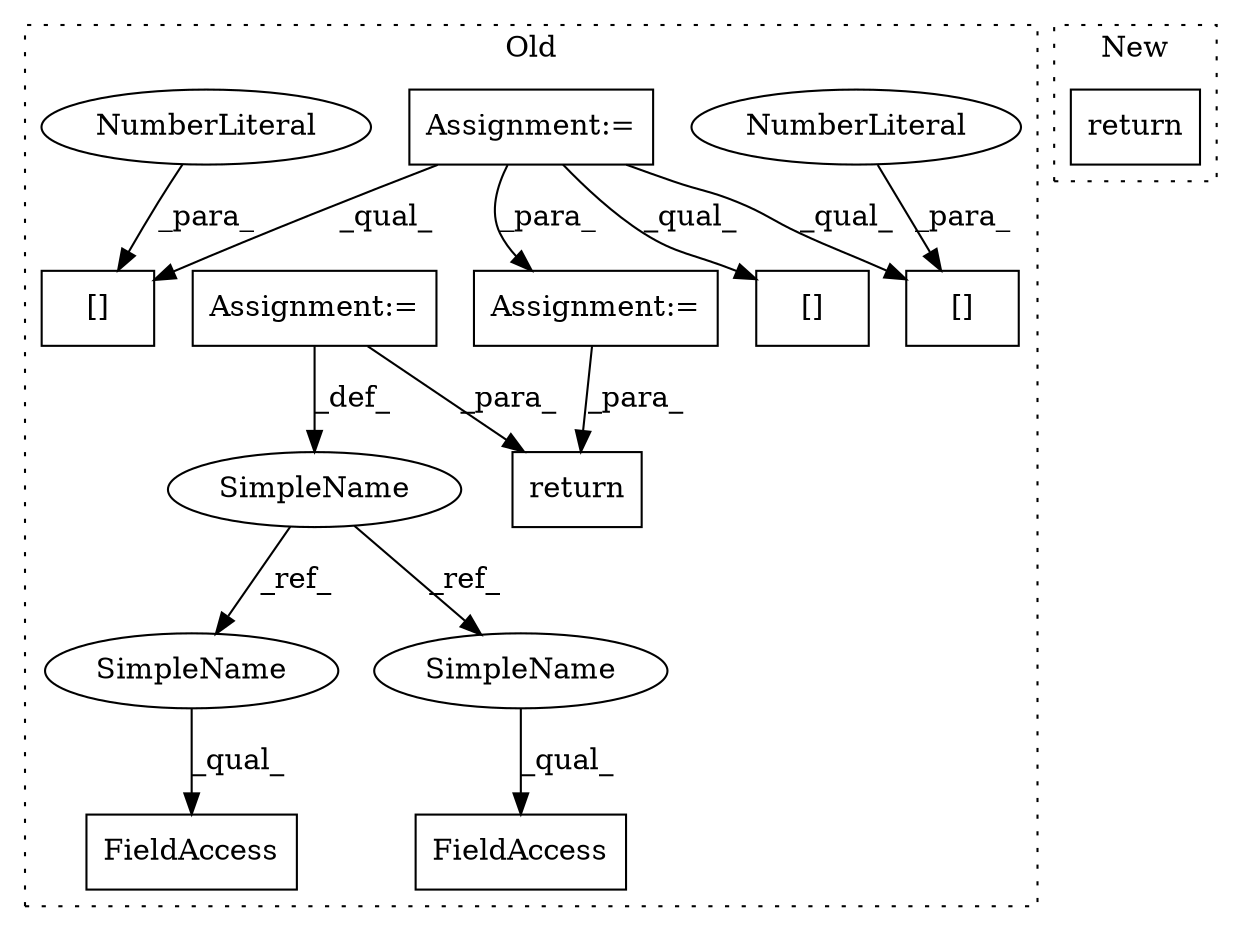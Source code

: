 digraph G {
subgraph cluster0 {
1 [label="[]" a="2" s="881,886" l="4,1" shape="box"];
3 [label="Assignment:=" a="7" s="702" l="1" shape="box"];
4 [label="return" a="41" s="906" l="7" shape="box"];
5 [label="Assignment:=" a="7" s="677" l="4" shape="box"];
6 [label="Assignment:=" a="7" s="862" l="1" shape="box"];
7 [label="[]" a="2" s="811,816" l="4,1" shape="box"];
8 [label="NumberLiteral" a="34" s="885" l="1" shape="ellipse"];
9 [label="NumberLiteral" a="34" s="815" l="1" shape="ellipse"];
10 [label="FieldAccess" a="22" s="837" l="7" shape="box"];
11 [label="FieldAccess" a="22" s="780" l="7" shape="box"];
12 [label="SimpleName" a="42" s="677" l="4" shape="ellipse"];
13 [label="[]" a="2" s="866,871" l="4,1" shape="box"];
14 [label="SimpleName" a="42" s="780" l="4" shape="ellipse"];
15 [label="SimpleName" a="42" s="837" l="4" shape="ellipse"];
label = "Old";
style="dotted";
}
subgraph cluster1 {
2 [label="return" a="41" s="674" l="7" shape="box"];
label = "New";
style="dotted";
}
3 -> 7 [label="_qual_"];
3 -> 6 [label="_para_"];
3 -> 13 [label="_qual_"];
3 -> 1 [label="_qual_"];
5 -> 4 [label="_para_"];
5 -> 12 [label="_def_"];
6 -> 4 [label="_para_"];
8 -> 1 [label="_para_"];
9 -> 7 [label="_para_"];
12 -> 15 [label="_ref_"];
12 -> 14 [label="_ref_"];
14 -> 11 [label="_qual_"];
15 -> 10 [label="_qual_"];
}